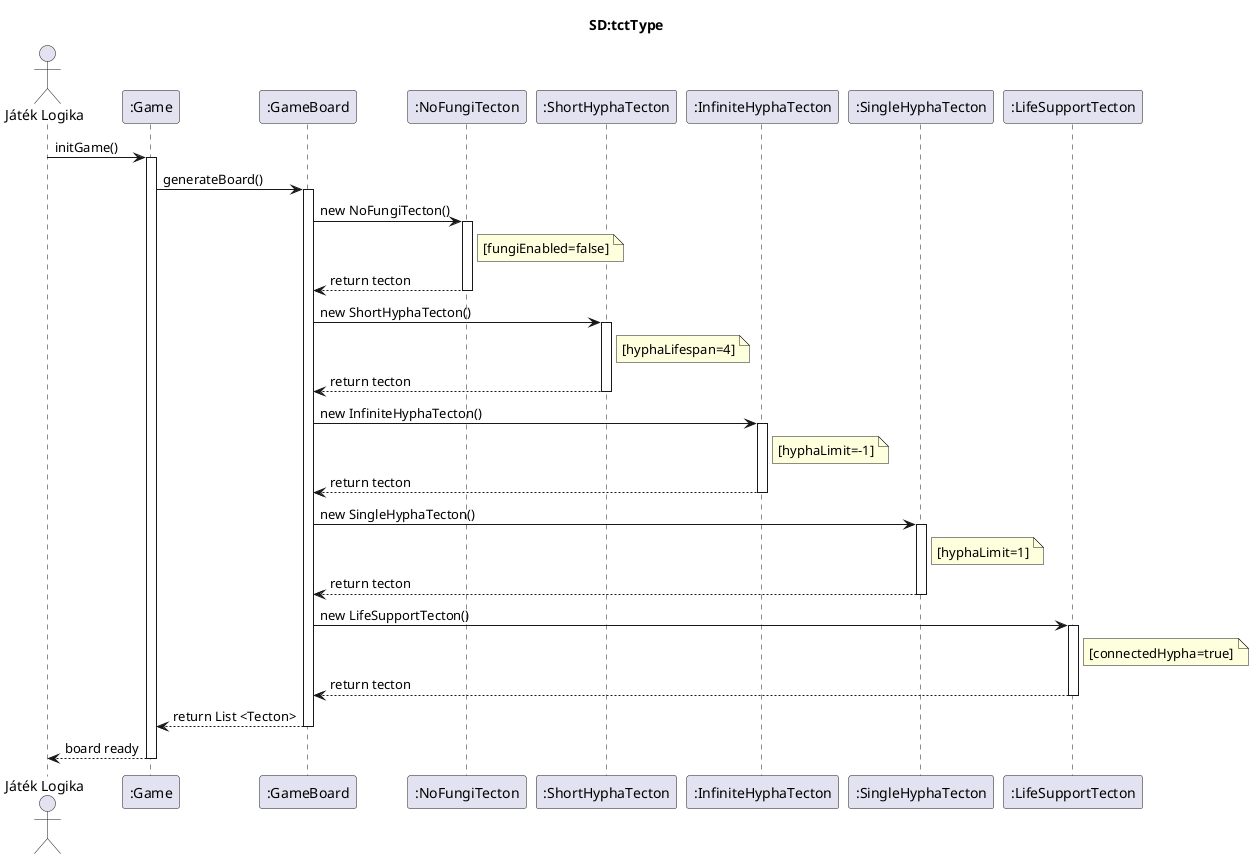 @startuml SD_tctType

title SD:tctType

actor "Játék Logika" as JatekLogika
participant ":Game" as Game
participant ":GameBoard" as GameBoard
participant ":NoFungiTecton" as NoFungiTecton
participant ":ShortHyphaTecton" as ShortHyphaTecton
participant ":InfiniteHyphaTecton" as InfiniteHyphaTecton
participant ":SingleHyphaTecton" as SingleHyphaTecton
participant ":LifeSupportTecton" as LifeSupportTecton

JatekLogika -> Game: initGame()
activate Game

Game -> GameBoard: generateBoard()
activate GameBoard

GameBoard -> NoFungiTecton: new NoFungiTecton()
activate NoFungiTecton
note right of NoFungiTecton: [fungiEnabled=false]
NoFungiTecton --> GameBoard: return tecton
deactivate NoFungiTecton

GameBoard -> ShortHyphaTecton: new ShortHyphaTecton()
activate ShortHyphaTecton
note right of ShortHyphaTecton: [hyphaLifespan=4]
ShortHyphaTecton --> GameBoard: return tecton
deactivate ShortHyphaTecton

GameBoard -> InfiniteHyphaTecton: new InfiniteHyphaTecton()
activate InfiniteHyphaTecton
note right of InfiniteHyphaTecton: [hyphaLimit=-1]
InfiniteHyphaTecton --> GameBoard: return tecton
deactivate InfiniteHyphaTecton

GameBoard -> SingleHyphaTecton: new SingleHyphaTecton()
activate SingleHyphaTecton
note right of SingleHyphaTecton: [hyphaLimit=1]
SingleHyphaTecton --> GameBoard: return tecton
deactivate SingleHyphaTecton

GameBoard -> LifeSupportTecton: new LifeSupportTecton()
activate LifeSupportTecton
note right of LifeSupportTecton: [connectedHypha=true]
LifeSupportTecton --> GameBoard: return tecton
deactivate LifeSupportTecton

GameBoard --> Game: return List <Tecton>
deactivate GameBoard

Game --> JatekLogika: board ready
deactivate Game
@enduml